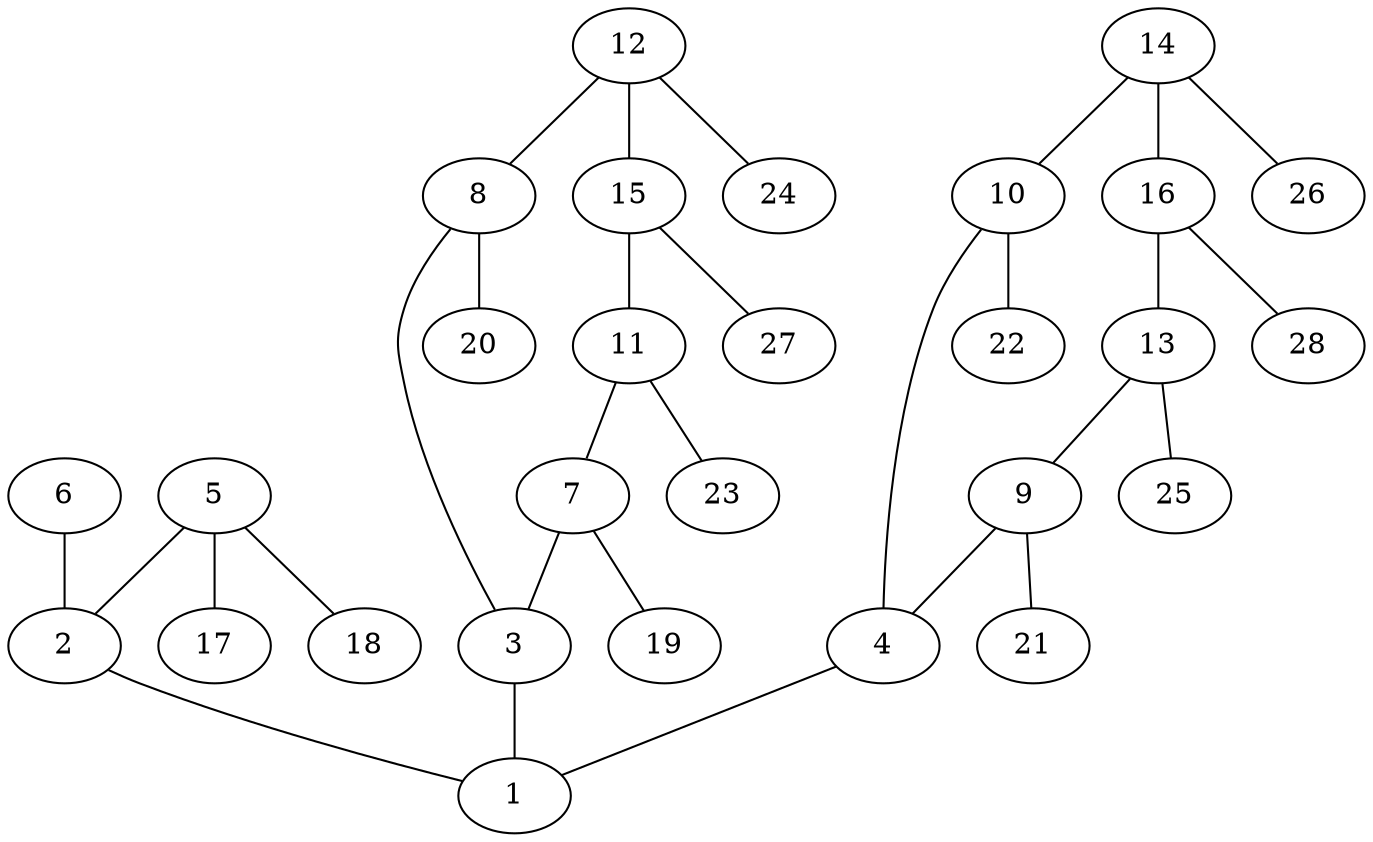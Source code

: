 graph molecule_241 {
	1	 [chem=N];
	2	 [chem=C];
	2 -- 1	 [valence=1];
	3	 [chem=C];
	3 -- 1	 [valence=1];
	4	 [chem=C];
	4 -- 1	 [valence=1];
	5	 [chem=N];
	5 -- 2	 [valence=1];
	17	 [chem=H];
	5 -- 17	 [valence=1];
	18	 [chem=H];
	5 -- 18	 [valence=1];
	6	 [chem=O];
	6 -- 2	 [valence=2];
	7	 [chem=C];
	7 -- 3	 [valence=2];
	19	 [chem=H];
	7 -- 19	 [valence=1];
	8	 [chem=C];
	8 -- 3	 [valence=1];
	20	 [chem=H];
	8 -- 20	 [valence=1];
	9	 [chem=C];
	9 -- 4	 [valence=2];
	21	 [chem=H];
	9 -- 21	 [valence=1];
	10	 [chem=C];
	10 -- 4	 [valence=1];
	22	 [chem=H];
	10 -- 22	 [valence=1];
	11	 [chem=C];
	11 -- 7	 [valence=1];
	23	 [chem=H];
	11 -- 23	 [valence=1];
	12	 [chem=C];
	12 -- 8	 [valence=2];
	15	 [chem=C];
	12 -- 15	 [valence=1];
	24	 [chem=H];
	12 -- 24	 [valence=1];
	13	 [chem=C];
	13 -- 9	 [valence=1];
	25	 [chem=H];
	13 -- 25	 [valence=1];
	14	 [chem=C];
	14 -- 10	 [valence=2];
	16	 [chem=C];
	14 -- 16	 [valence=1];
	26	 [chem=H];
	14 -- 26	 [valence=1];
	15 -- 11	 [valence=2];
	27	 [chem=H];
	15 -- 27	 [valence=1];
	16 -- 13	 [valence=2];
	28	 [chem=H];
	16 -- 28	 [valence=1];
}
